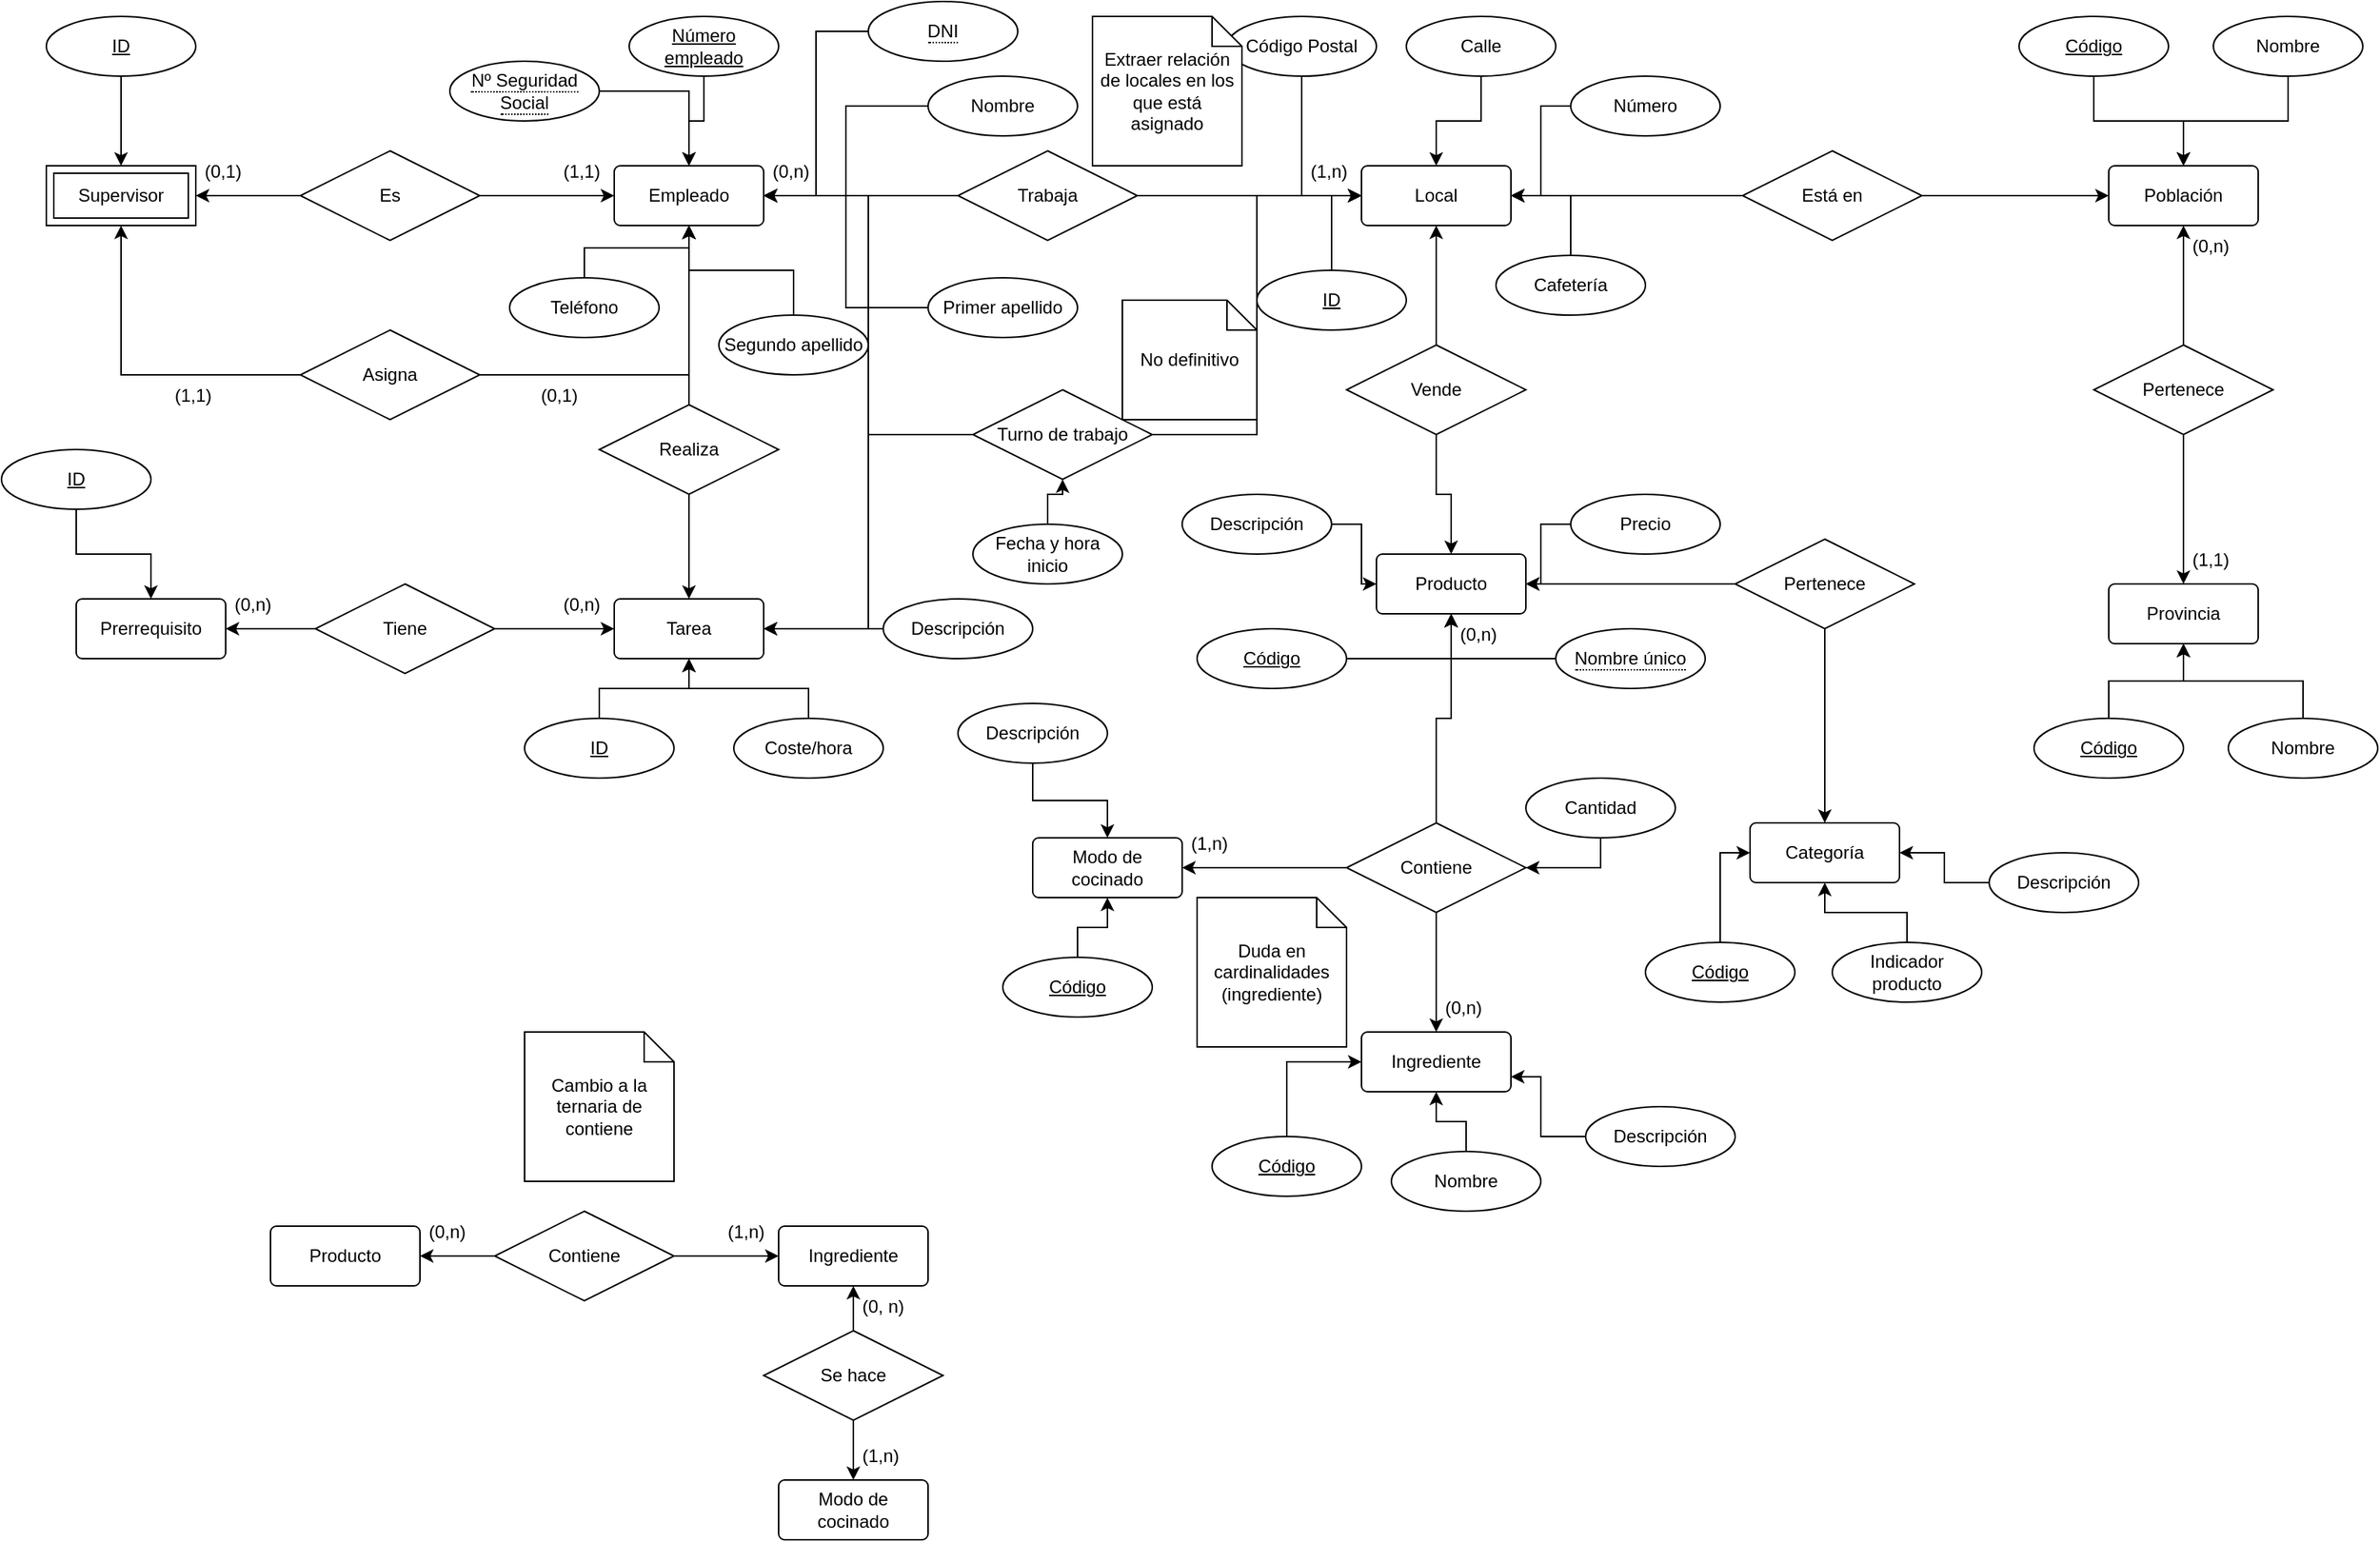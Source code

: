 <mxfile version="21.0.6" type="github">
  <diagram id="R2lEEEUBdFMjLlhIrx00" name="Page-1">
    <mxGraphModel dx="2685" dy="1042" grid="1" gridSize="10" guides="1" tooltips="1" connect="1" arrows="1" fold="1" page="1" pageScale="1" pageWidth="850" pageHeight="1100" math="0" shadow="0" extFonts="Permanent Marker^https://fonts.googleapis.com/css?family=Permanent+Marker">
      <root>
        <mxCell id="0" />
        <mxCell id="1" parent="0" />
        <mxCell id="BFUpjknhKFyAoYs9LPXP-1" value="Local" style="rounded=1;arcSize=10;whiteSpace=wrap;html=1;align=center;" parent="1" vertex="1">
          <mxGeometry x="110" y="110" width="100" height="40" as="geometry" />
        </mxCell>
        <mxCell id="BFUpjknhKFyAoYs9LPXP-4" value="" style="edgeStyle=orthogonalEdgeStyle;rounded=0;orthogonalLoop=1;jettySize=auto;html=1;" parent="1" source="BFUpjknhKFyAoYs9LPXP-3" target="BFUpjknhKFyAoYs9LPXP-1" edge="1">
          <mxGeometry relative="1" as="geometry" />
        </mxCell>
        <mxCell id="BFUpjknhKFyAoYs9LPXP-25" style="edgeStyle=orthogonalEdgeStyle;rounded=0;orthogonalLoop=1;jettySize=auto;html=1;" parent="1" source="BFUpjknhKFyAoYs9LPXP-3" target="BFUpjknhKFyAoYs9LPXP-24" edge="1">
          <mxGeometry relative="1" as="geometry" />
        </mxCell>
        <mxCell id="BFUpjknhKFyAoYs9LPXP-3" value="Está en" style="shape=rhombus;perimeter=rhombusPerimeter;whiteSpace=wrap;html=1;align=center;" parent="1" vertex="1">
          <mxGeometry x="365" y="100" width="120" height="60" as="geometry" />
        </mxCell>
        <mxCell id="BFUpjknhKFyAoYs9LPXP-7" style="edgeStyle=orthogonalEdgeStyle;rounded=0;orthogonalLoop=1;jettySize=auto;html=1;entryX=0;entryY=0.5;entryDx=0;entryDy=0;" parent="1" source="BFUpjknhKFyAoYs9LPXP-6" target="BFUpjknhKFyAoYs9LPXP-1" edge="1">
          <mxGeometry relative="1" as="geometry" />
        </mxCell>
        <mxCell id="BFUpjknhKFyAoYs9LPXP-6" value="Código Postal" style="ellipse;whiteSpace=wrap;html=1;align=center;" parent="1" vertex="1">
          <mxGeometry x="20" y="10" width="100" height="40" as="geometry" />
        </mxCell>
        <mxCell id="BFUpjknhKFyAoYs9LPXP-9" value="" style="edgeStyle=orthogonalEdgeStyle;rounded=0;orthogonalLoop=1;jettySize=auto;html=1;" parent="1" source="BFUpjknhKFyAoYs9LPXP-8" target="BFUpjknhKFyAoYs9LPXP-1" edge="1">
          <mxGeometry relative="1" as="geometry" />
        </mxCell>
        <mxCell id="BFUpjknhKFyAoYs9LPXP-8" value="Calle" style="ellipse;whiteSpace=wrap;html=1;align=center;" parent="1" vertex="1">
          <mxGeometry x="140" y="10" width="100" height="40" as="geometry" />
        </mxCell>
        <mxCell id="BFUpjknhKFyAoYs9LPXP-12" style="edgeStyle=orthogonalEdgeStyle;rounded=0;orthogonalLoop=1;jettySize=auto;html=1;entryX=1;entryY=0.5;entryDx=0;entryDy=0;" parent="1" source="BFUpjknhKFyAoYs9LPXP-10" target="BFUpjknhKFyAoYs9LPXP-1" edge="1">
          <mxGeometry relative="1" as="geometry" />
        </mxCell>
        <mxCell id="BFUpjknhKFyAoYs9LPXP-10" value="Número" style="ellipse;whiteSpace=wrap;html=1;align=center;" parent="1" vertex="1">
          <mxGeometry x="250" y="50" width="100" height="40" as="geometry" />
        </mxCell>
        <mxCell id="BFUpjknhKFyAoYs9LPXP-26" style="edgeStyle=orthogonalEdgeStyle;rounded=0;orthogonalLoop=1;jettySize=auto;html=1;entryX=0.5;entryY=0;entryDx=0;entryDy=0;" parent="1" source="BFUpjknhKFyAoYs9LPXP-17" target="BFUpjknhKFyAoYs9LPXP-24" edge="1">
          <mxGeometry relative="1" as="geometry" />
        </mxCell>
        <mxCell id="BFUpjknhKFyAoYs9LPXP-17" value="Código" style="ellipse;whiteSpace=wrap;html=1;align=center;fontStyle=4;" parent="1" vertex="1">
          <mxGeometry x="550" y="10" width="100" height="40" as="geometry" />
        </mxCell>
        <mxCell id="BFUpjknhKFyAoYs9LPXP-27" style="edgeStyle=orthogonalEdgeStyle;rounded=0;orthogonalLoop=1;jettySize=auto;html=1;entryX=0.5;entryY=0;entryDx=0;entryDy=0;" parent="1" source="BFUpjknhKFyAoYs9LPXP-19" target="BFUpjknhKFyAoYs9LPXP-24" edge="1">
          <mxGeometry relative="1" as="geometry" />
        </mxCell>
        <mxCell id="BFUpjknhKFyAoYs9LPXP-19" value="Nombre" style="ellipse;whiteSpace=wrap;html=1;align=center;" parent="1" vertex="1">
          <mxGeometry x="680" y="10" width="100" height="40" as="geometry" />
        </mxCell>
        <mxCell id="BFUpjknhKFyAoYs9LPXP-28" style="edgeStyle=orthogonalEdgeStyle;rounded=0;orthogonalLoop=1;jettySize=auto;html=1;entryX=0.5;entryY=1;entryDx=0;entryDy=0;" parent="1" source="BFUpjknhKFyAoYs9LPXP-22" target="BFUpjknhKFyAoYs9LPXP-24" edge="1">
          <mxGeometry relative="1" as="geometry" />
        </mxCell>
        <mxCell id="BFUpjknhKFyAoYs9LPXP-30" style="edgeStyle=orthogonalEdgeStyle;rounded=0;orthogonalLoop=1;jettySize=auto;html=1;" parent="1" source="BFUpjknhKFyAoYs9LPXP-22" target="BFUpjknhKFyAoYs9LPXP-29" edge="1">
          <mxGeometry relative="1" as="geometry" />
        </mxCell>
        <mxCell id="BFUpjknhKFyAoYs9LPXP-22" value="Pertenece" style="shape=rhombus;perimeter=rhombusPerimeter;whiteSpace=wrap;html=1;align=center;" parent="1" vertex="1">
          <mxGeometry x="600" y="230" width="120" height="60" as="geometry" />
        </mxCell>
        <mxCell id="BFUpjknhKFyAoYs9LPXP-24" value="Población" style="rounded=1;arcSize=10;whiteSpace=wrap;html=1;align=center;" parent="1" vertex="1">
          <mxGeometry x="610" y="110" width="100" height="40" as="geometry" />
        </mxCell>
        <mxCell id="BFUpjknhKFyAoYs9LPXP-29" value="Provincia" style="rounded=1;arcSize=10;whiteSpace=wrap;html=1;align=center;" parent="1" vertex="1">
          <mxGeometry x="610" y="390" width="100" height="40" as="geometry" />
        </mxCell>
        <mxCell id="BFUpjknhKFyAoYs9LPXP-32" style="edgeStyle=orthogonalEdgeStyle;rounded=0;orthogonalLoop=1;jettySize=auto;html=1;entryX=0.5;entryY=1;entryDx=0;entryDy=0;" parent="1" source="BFUpjknhKFyAoYs9LPXP-31" target="BFUpjknhKFyAoYs9LPXP-29" edge="1">
          <mxGeometry relative="1" as="geometry" />
        </mxCell>
        <mxCell id="BFUpjknhKFyAoYs9LPXP-31" value="Nombre" style="ellipse;whiteSpace=wrap;html=1;align=center;" parent="1" vertex="1">
          <mxGeometry x="690" y="480" width="100" height="40" as="geometry" />
        </mxCell>
        <mxCell id="BFUpjknhKFyAoYs9LPXP-34" style="edgeStyle=orthogonalEdgeStyle;rounded=0;orthogonalLoop=1;jettySize=auto;html=1;entryX=0.5;entryY=1;entryDx=0;entryDy=0;" parent="1" source="BFUpjknhKFyAoYs9LPXP-33" target="BFUpjknhKFyAoYs9LPXP-29" edge="1">
          <mxGeometry relative="1" as="geometry" />
        </mxCell>
        <mxCell id="BFUpjknhKFyAoYs9LPXP-33" value="Código" style="ellipse;whiteSpace=wrap;html=1;align=center;fontStyle=4;" parent="1" vertex="1">
          <mxGeometry x="560" y="480" width="100" height="40" as="geometry" />
        </mxCell>
        <mxCell id="BFUpjknhKFyAoYs9LPXP-35" value="Producto" style="rounded=1;arcSize=10;whiteSpace=wrap;html=1;align=center;" parent="1" vertex="1">
          <mxGeometry x="120" y="370" width="100" height="40" as="geometry" />
        </mxCell>
        <mxCell id="BFUpjknhKFyAoYs9LPXP-37" style="edgeStyle=orthogonalEdgeStyle;rounded=0;orthogonalLoop=1;jettySize=auto;html=1;" parent="1" source="BFUpjknhKFyAoYs9LPXP-36" target="BFUpjknhKFyAoYs9LPXP-1" edge="1">
          <mxGeometry relative="1" as="geometry" />
        </mxCell>
        <mxCell id="BFUpjknhKFyAoYs9LPXP-38" style="edgeStyle=orthogonalEdgeStyle;rounded=0;orthogonalLoop=1;jettySize=auto;html=1;entryX=0.5;entryY=0;entryDx=0;entryDy=0;" parent="1" source="BFUpjknhKFyAoYs9LPXP-36" target="BFUpjknhKFyAoYs9LPXP-35" edge="1">
          <mxGeometry relative="1" as="geometry" />
        </mxCell>
        <mxCell id="BFUpjknhKFyAoYs9LPXP-36" value="Vende" style="shape=rhombus;perimeter=rhombusPerimeter;whiteSpace=wrap;html=1;align=center;" parent="1" vertex="1">
          <mxGeometry x="100" y="230" width="120" height="60" as="geometry" />
        </mxCell>
        <mxCell id="BFUpjknhKFyAoYs9LPXP-41" style="edgeStyle=orthogonalEdgeStyle;rounded=0;orthogonalLoop=1;jettySize=auto;html=1;entryX=0.5;entryY=1;entryDx=0;entryDy=0;" parent="1" source="BFUpjknhKFyAoYs9LPXP-40" target="BFUpjknhKFyAoYs9LPXP-35" edge="1">
          <mxGeometry relative="1" as="geometry" />
        </mxCell>
        <mxCell id="BFUpjknhKFyAoYs9LPXP-40" value="Código" style="ellipse;whiteSpace=wrap;html=1;align=center;fontStyle=4;" parent="1" vertex="1">
          <mxGeometry y="420" width="100" height="40" as="geometry" />
        </mxCell>
        <mxCell id="BFUpjknhKFyAoYs9LPXP-43" style="edgeStyle=orthogonalEdgeStyle;rounded=0;orthogonalLoop=1;jettySize=auto;html=1;entryX=0.5;entryY=1;entryDx=0;entryDy=0;" parent="1" source="BFUpjknhKFyAoYs9LPXP-42" target="BFUpjknhKFyAoYs9LPXP-35" edge="1">
          <mxGeometry relative="1" as="geometry" />
        </mxCell>
        <mxCell id="BFUpjknhKFyAoYs9LPXP-42" value="&lt;span style=&quot;border-bottom: 1px dotted&quot;&gt;Nombre único&lt;/span&gt;" style="ellipse;whiteSpace=wrap;html=1;align=center;" parent="1" vertex="1">
          <mxGeometry x="240" y="420" width="100" height="40" as="geometry" />
        </mxCell>
        <mxCell id="pXYSMLPC_8LhDJzeuBfM-3" style="edgeStyle=orthogonalEdgeStyle;rounded=0;orthogonalLoop=1;jettySize=auto;html=1;entryX=0;entryY=0.5;entryDx=0;entryDy=0;" edge="1" parent="1" source="BFUpjknhKFyAoYs9LPXP-44" target="BFUpjknhKFyAoYs9LPXP-35">
          <mxGeometry relative="1" as="geometry" />
        </mxCell>
        <mxCell id="BFUpjknhKFyAoYs9LPXP-44" value="Descripción" style="ellipse;whiteSpace=wrap;html=1;align=center;" parent="1" vertex="1">
          <mxGeometry x="-10" y="330" width="100" height="40" as="geometry" />
        </mxCell>
        <mxCell id="BFUpjknhKFyAoYs9LPXP-46" style="edgeStyle=orthogonalEdgeStyle;rounded=0;orthogonalLoop=1;jettySize=auto;html=1;entryX=1;entryY=0.5;entryDx=0;entryDy=0;" parent="1" source="BFUpjknhKFyAoYs9LPXP-45" target="BFUpjknhKFyAoYs9LPXP-35" edge="1">
          <mxGeometry relative="1" as="geometry" />
        </mxCell>
        <mxCell id="BFUpjknhKFyAoYs9LPXP-45" value="Precio" style="ellipse;whiteSpace=wrap;html=1;align=center;" parent="1" vertex="1">
          <mxGeometry x="250" y="330" width="100" height="40" as="geometry" />
        </mxCell>
        <mxCell id="pXYSMLPC_8LhDJzeuBfM-1" value="(1,1)" style="text;strokeColor=none;fillColor=none;spacingLeft=4;spacingRight=4;overflow=hidden;rotatable=0;points=[[0,0.5],[1,0.5]];portConstraint=eastwest;fontSize=12;whiteSpace=wrap;html=1;" vertex="1" parent="1">
          <mxGeometry x="660" y="360" width="40" height="30" as="geometry" />
        </mxCell>
        <mxCell id="pXYSMLPC_8LhDJzeuBfM-2" value="(0,n)" style="text;strokeColor=none;fillColor=none;spacingLeft=4;spacingRight=4;overflow=hidden;rotatable=0;points=[[0,0.5],[1,0.5]];portConstraint=eastwest;fontSize=12;whiteSpace=wrap;html=1;" vertex="1" parent="1">
          <mxGeometry x="660" y="150" width="40" height="30" as="geometry" />
        </mxCell>
        <mxCell id="pXYSMLPC_8LhDJzeuBfM-5" style="edgeStyle=orthogonalEdgeStyle;rounded=0;orthogonalLoop=1;jettySize=auto;html=1;entryX=0;entryY=0.5;entryDx=0;entryDy=0;" edge="1" parent="1" source="pXYSMLPC_8LhDJzeuBfM-4" target="BFUpjknhKFyAoYs9LPXP-1">
          <mxGeometry relative="1" as="geometry" />
        </mxCell>
        <mxCell id="pXYSMLPC_8LhDJzeuBfM-4" value="ID" style="ellipse;whiteSpace=wrap;html=1;align=center;fontStyle=4;" vertex="1" parent="1">
          <mxGeometry x="40" y="180" width="100" height="40" as="geometry" />
        </mxCell>
        <mxCell id="pXYSMLPC_8LhDJzeuBfM-7" style="edgeStyle=orthogonalEdgeStyle;rounded=0;orthogonalLoop=1;jettySize=auto;html=1;entryX=1;entryY=0.5;entryDx=0;entryDy=0;" edge="1" parent="1" source="pXYSMLPC_8LhDJzeuBfM-6" target="BFUpjknhKFyAoYs9LPXP-1">
          <mxGeometry relative="1" as="geometry" />
        </mxCell>
        <mxCell id="pXYSMLPC_8LhDJzeuBfM-6" value="Cafetería" style="ellipse;whiteSpace=wrap;html=1;align=center;" vertex="1" parent="1">
          <mxGeometry x="200" y="170" width="100" height="40" as="geometry" />
        </mxCell>
        <mxCell id="pXYSMLPC_8LhDJzeuBfM-10" style="edgeStyle=orthogonalEdgeStyle;rounded=0;orthogonalLoop=1;jettySize=auto;html=1;" edge="1" parent="1" source="pXYSMLPC_8LhDJzeuBfM-8" target="BFUpjknhKFyAoYs9LPXP-35">
          <mxGeometry relative="1" as="geometry" />
        </mxCell>
        <mxCell id="pXYSMLPC_8LhDJzeuBfM-12" style="edgeStyle=orthogonalEdgeStyle;rounded=0;orthogonalLoop=1;jettySize=auto;html=1;entryX=0.5;entryY=0;entryDx=0;entryDy=0;" edge="1" parent="1" source="pXYSMLPC_8LhDJzeuBfM-8" target="pXYSMLPC_8LhDJzeuBfM-11">
          <mxGeometry relative="1" as="geometry" />
        </mxCell>
        <mxCell id="pXYSMLPC_8LhDJzeuBfM-44" value="" style="edgeStyle=orthogonalEdgeStyle;rounded=0;orthogonalLoop=1;jettySize=auto;html=1;" edge="1" parent="1" source="pXYSMLPC_8LhDJzeuBfM-8" target="pXYSMLPC_8LhDJzeuBfM-42">
          <mxGeometry relative="1" as="geometry" />
        </mxCell>
        <mxCell id="pXYSMLPC_8LhDJzeuBfM-8" value="Contiene" style="shape=rhombus;perimeter=rhombusPerimeter;whiteSpace=wrap;html=1;align=center;" vertex="1" parent="1">
          <mxGeometry x="100" y="550" width="120" height="60" as="geometry" />
        </mxCell>
        <mxCell id="pXYSMLPC_8LhDJzeuBfM-11" value="Ingrediente" style="rounded=1;arcSize=10;whiteSpace=wrap;html=1;align=center;" vertex="1" parent="1">
          <mxGeometry x="110" y="690" width="100" height="40" as="geometry" />
        </mxCell>
        <mxCell id="pXYSMLPC_8LhDJzeuBfM-15" value="Categoría" style="rounded=1;arcSize=10;whiteSpace=wrap;html=1;align=center;" vertex="1" parent="1">
          <mxGeometry x="370" y="550" width="100" height="40" as="geometry" />
        </mxCell>
        <mxCell id="pXYSMLPC_8LhDJzeuBfM-20" style="edgeStyle=orthogonalEdgeStyle;rounded=0;orthogonalLoop=1;jettySize=auto;html=1;entryX=0.5;entryY=0;entryDx=0;entryDy=0;" edge="1" parent="1" source="pXYSMLPC_8LhDJzeuBfM-18" target="pXYSMLPC_8LhDJzeuBfM-15">
          <mxGeometry relative="1" as="geometry" />
        </mxCell>
        <mxCell id="pXYSMLPC_8LhDJzeuBfM-120" style="edgeStyle=orthogonalEdgeStyle;rounded=0;orthogonalLoop=1;jettySize=auto;html=1;" edge="1" parent="1" source="pXYSMLPC_8LhDJzeuBfM-18" target="BFUpjknhKFyAoYs9LPXP-35">
          <mxGeometry relative="1" as="geometry" />
        </mxCell>
        <mxCell id="pXYSMLPC_8LhDJzeuBfM-18" value="Pertenece" style="shape=rhombus;perimeter=rhombusPerimeter;whiteSpace=wrap;html=1;align=center;" vertex="1" parent="1">
          <mxGeometry x="360" y="360" width="120" height="60" as="geometry" />
        </mxCell>
        <mxCell id="pXYSMLPC_8LhDJzeuBfM-26" style="edgeStyle=orthogonalEdgeStyle;rounded=0;orthogonalLoop=1;jettySize=auto;html=1;entryX=0;entryY=0.5;entryDx=0;entryDy=0;" edge="1" parent="1" source="pXYSMLPC_8LhDJzeuBfM-23" target="pXYSMLPC_8LhDJzeuBfM-15">
          <mxGeometry relative="1" as="geometry" />
        </mxCell>
        <mxCell id="pXYSMLPC_8LhDJzeuBfM-23" value="Código" style="ellipse;whiteSpace=wrap;html=1;align=center;fontStyle=4;" vertex="1" parent="1">
          <mxGeometry x="300" y="630" width="100" height="40" as="geometry" />
        </mxCell>
        <mxCell id="pXYSMLPC_8LhDJzeuBfM-27" style="edgeStyle=orthogonalEdgeStyle;rounded=0;orthogonalLoop=1;jettySize=auto;html=1;entryX=0.5;entryY=1;entryDx=0;entryDy=0;" edge="1" parent="1" source="pXYSMLPC_8LhDJzeuBfM-24" target="pXYSMLPC_8LhDJzeuBfM-15">
          <mxGeometry relative="1" as="geometry" />
        </mxCell>
        <mxCell id="pXYSMLPC_8LhDJzeuBfM-24" value="Indicador producto" style="ellipse;whiteSpace=wrap;html=1;align=center;" vertex="1" parent="1">
          <mxGeometry x="425" y="630" width="100" height="40" as="geometry" />
        </mxCell>
        <mxCell id="pXYSMLPC_8LhDJzeuBfM-28" style="edgeStyle=orthogonalEdgeStyle;rounded=0;orthogonalLoop=1;jettySize=auto;html=1;entryX=1;entryY=0.5;entryDx=0;entryDy=0;" edge="1" parent="1" source="pXYSMLPC_8LhDJzeuBfM-25" target="pXYSMLPC_8LhDJzeuBfM-15">
          <mxGeometry relative="1" as="geometry" />
        </mxCell>
        <mxCell id="pXYSMLPC_8LhDJzeuBfM-25" value="Descripción" style="ellipse;whiteSpace=wrap;html=1;align=center;" vertex="1" parent="1">
          <mxGeometry x="530" y="570" width="100" height="40" as="geometry" />
        </mxCell>
        <mxCell id="pXYSMLPC_8LhDJzeuBfM-35" style="edgeStyle=orthogonalEdgeStyle;rounded=0;orthogonalLoop=1;jettySize=auto;html=1;entryX=0.5;entryY=1;entryDx=0;entryDy=0;" edge="1" parent="1" source="pXYSMLPC_8LhDJzeuBfM-29" target="pXYSMLPC_8LhDJzeuBfM-11">
          <mxGeometry relative="1" as="geometry" />
        </mxCell>
        <mxCell id="pXYSMLPC_8LhDJzeuBfM-29" value="Nombre" style="ellipse;whiteSpace=wrap;html=1;align=center;" vertex="1" parent="1">
          <mxGeometry x="130" y="770" width="100" height="40" as="geometry" />
        </mxCell>
        <mxCell id="pXYSMLPC_8LhDJzeuBfM-34" style="edgeStyle=orthogonalEdgeStyle;rounded=0;orthogonalLoop=1;jettySize=auto;html=1;entryX=1;entryY=0.75;entryDx=0;entryDy=0;" edge="1" parent="1" source="pXYSMLPC_8LhDJzeuBfM-30" target="pXYSMLPC_8LhDJzeuBfM-11">
          <mxGeometry relative="1" as="geometry">
            <Array as="points">
              <mxPoint x="230" y="760" />
              <mxPoint x="230" y="720" />
              <mxPoint x="210" y="720" />
            </Array>
          </mxGeometry>
        </mxCell>
        <mxCell id="pXYSMLPC_8LhDJzeuBfM-30" value="Descripción" style="ellipse;whiteSpace=wrap;html=1;align=center;" vertex="1" parent="1">
          <mxGeometry x="260" y="740" width="100" height="40" as="geometry" />
        </mxCell>
        <mxCell id="pXYSMLPC_8LhDJzeuBfM-33" style="edgeStyle=orthogonalEdgeStyle;rounded=0;orthogonalLoop=1;jettySize=auto;html=1;entryX=0;entryY=0.5;entryDx=0;entryDy=0;" edge="1" parent="1" source="pXYSMLPC_8LhDJzeuBfM-32" target="pXYSMLPC_8LhDJzeuBfM-11">
          <mxGeometry relative="1" as="geometry" />
        </mxCell>
        <mxCell id="pXYSMLPC_8LhDJzeuBfM-32" value="Código" style="ellipse;whiteSpace=wrap;html=1;align=center;fontStyle=4;" vertex="1" parent="1">
          <mxGeometry x="10" y="760" width="100" height="40" as="geometry" />
        </mxCell>
        <mxCell id="pXYSMLPC_8LhDJzeuBfM-36" value="(0,n)" style="text;strokeColor=none;fillColor=none;spacingLeft=4;spacingRight=4;overflow=hidden;rotatable=0;points=[[0,0.5],[1,0.5]];portConstraint=eastwest;fontSize=12;whiteSpace=wrap;html=1;" vertex="1" parent="1">
          <mxGeometry x="160" y="660" width="40" height="30" as="geometry" />
        </mxCell>
        <mxCell id="pXYSMLPC_8LhDJzeuBfM-39" style="edgeStyle=orthogonalEdgeStyle;rounded=0;orthogonalLoop=1;jettySize=auto;html=1;entryX=1;entryY=0.5;entryDx=0;entryDy=0;" edge="1" parent="1" source="pXYSMLPC_8LhDJzeuBfM-38" target="pXYSMLPC_8LhDJzeuBfM-8">
          <mxGeometry relative="1" as="geometry" />
        </mxCell>
        <mxCell id="pXYSMLPC_8LhDJzeuBfM-38" value="Cantidad" style="ellipse;whiteSpace=wrap;html=1;align=center;" vertex="1" parent="1">
          <mxGeometry x="220" y="520" width="100" height="40" as="geometry" />
        </mxCell>
        <mxCell id="pXYSMLPC_8LhDJzeuBfM-42" value="Modo de cocinado" style="rounded=1;arcSize=10;whiteSpace=wrap;html=1;align=center;" vertex="1" parent="1">
          <mxGeometry x="-110" y="560" width="100" height="40" as="geometry" />
        </mxCell>
        <mxCell id="pXYSMLPC_8LhDJzeuBfM-46" style="edgeStyle=orthogonalEdgeStyle;rounded=0;orthogonalLoop=1;jettySize=auto;html=1;entryX=0.5;entryY=0;entryDx=0;entryDy=0;" edge="1" parent="1" source="pXYSMLPC_8LhDJzeuBfM-45" target="pXYSMLPC_8LhDJzeuBfM-42">
          <mxGeometry relative="1" as="geometry" />
        </mxCell>
        <mxCell id="pXYSMLPC_8LhDJzeuBfM-45" value="Descripción" style="ellipse;whiteSpace=wrap;html=1;align=center;" vertex="1" parent="1">
          <mxGeometry x="-160" y="470" width="100" height="40" as="geometry" />
        </mxCell>
        <mxCell id="pXYSMLPC_8LhDJzeuBfM-48" style="edgeStyle=orthogonalEdgeStyle;rounded=0;orthogonalLoop=1;jettySize=auto;html=1;entryX=0.5;entryY=1;entryDx=0;entryDy=0;" edge="1" parent="1" source="pXYSMLPC_8LhDJzeuBfM-47" target="pXYSMLPC_8LhDJzeuBfM-42">
          <mxGeometry relative="1" as="geometry" />
        </mxCell>
        <mxCell id="pXYSMLPC_8LhDJzeuBfM-47" value="Código" style="ellipse;whiteSpace=wrap;html=1;align=center;fontStyle=4;" vertex="1" parent="1">
          <mxGeometry x="-130" y="640" width="100" height="40" as="geometry" />
        </mxCell>
        <mxCell id="pXYSMLPC_8LhDJzeuBfM-49" value="(0,n)" style="text;strokeColor=none;fillColor=none;spacingLeft=4;spacingRight=4;overflow=hidden;rotatable=0;points=[[0,0.5],[1,0.5]];portConstraint=eastwest;fontSize=12;whiteSpace=wrap;html=1;" vertex="1" parent="1">
          <mxGeometry x="170" y="410" width="40" height="30" as="geometry" />
        </mxCell>
        <mxCell id="pXYSMLPC_8LhDJzeuBfM-50" value="(1,n)" style="text;strokeColor=none;fillColor=none;spacingLeft=4;spacingRight=4;overflow=hidden;rotatable=0;points=[[0,0.5],[1,0.5]];portConstraint=eastwest;fontSize=12;whiteSpace=wrap;html=1;" vertex="1" parent="1">
          <mxGeometry x="-10" y="550" width="40" height="30" as="geometry" />
        </mxCell>
        <mxCell id="pXYSMLPC_8LhDJzeuBfM-51" value="Duda en cardinalidades (ingrediente)" style="shape=note;size=20;whiteSpace=wrap;html=1;" vertex="1" parent="1">
          <mxGeometry y="600" width="100" height="100" as="geometry" />
        </mxCell>
        <mxCell id="pXYSMLPC_8LhDJzeuBfM-52" value="Empleado" style="rounded=1;arcSize=10;whiteSpace=wrap;html=1;align=center;" vertex="1" parent="1">
          <mxGeometry x="-390" y="110" width="100" height="40" as="geometry" />
        </mxCell>
        <mxCell id="pXYSMLPC_8LhDJzeuBfM-54" value="" style="edgeStyle=orthogonalEdgeStyle;rounded=0;orthogonalLoop=1;jettySize=auto;html=1;" edge="1" parent="1" source="pXYSMLPC_8LhDJzeuBfM-53" target="pXYSMLPC_8LhDJzeuBfM-52">
          <mxGeometry relative="1" as="geometry" />
        </mxCell>
        <mxCell id="pXYSMLPC_8LhDJzeuBfM-96" style="edgeStyle=orthogonalEdgeStyle;rounded=0;orthogonalLoop=1;jettySize=auto;html=1;" edge="1" parent="1" source="pXYSMLPC_8LhDJzeuBfM-53" target="pXYSMLPC_8LhDJzeuBfM-94">
          <mxGeometry relative="1" as="geometry" />
        </mxCell>
        <mxCell id="pXYSMLPC_8LhDJzeuBfM-53" value="Es" style="shape=rhombus;perimeter=rhombusPerimeter;whiteSpace=wrap;html=1;align=center;" vertex="1" parent="1">
          <mxGeometry x="-600" y="100" width="120" height="60" as="geometry" />
        </mxCell>
        <mxCell id="pXYSMLPC_8LhDJzeuBfM-62" style="edgeStyle=orthogonalEdgeStyle;rounded=0;orthogonalLoop=1;jettySize=auto;html=1;entryX=0.5;entryY=0;entryDx=0;entryDy=0;" edge="1" parent="1" source="pXYSMLPC_8LhDJzeuBfM-58" target="pXYSMLPC_8LhDJzeuBfM-52">
          <mxGeometry relative="1" as="geometry" />
        </mxCell>
        <mxCell id="pXYSMLPC_8LhDJzeuBfM-58" value="Número empleado" style="ellipse;whiteSpace=wrap;html=1;align=center;fontStyle=4;" vertex="1" parent="1">
          <mxGeometry x="-380" y="10" width="100" height="40" as="geometry" />
        </mxCell>
        <mxCell id="pXYSMLPC_8LhDJzeuBfM-65" style="edgeStyle=orthogonalEdgeStyle;rounded=0;orthogonalLoop=1;jettySize=auto;html=1;entryX=1;entryY=0.5;entryDx=0;entryDy=0;" edge="1" parent="1" source="pXYSMLPC_8LhDJzeuBfM-59" target="pXYSMLPC_8LhDJzeuBfM-52">
          <mxGeometry relative="1" as="geometry" />
        </mxCell>
        <mxCell id="pXYSMLPC_8LhDJzeuBfM-59" value="Primer apellido" style="ellipse;whiteSpace=wrap;html=1;align=center;" vertex="1" parent="1">
          <mxGeometry x="-180" y="185" width="100" height="40" as="geometry" />
        </mxCell>
        <mxCell id="pXYSMLPC_8LhDJzeuBfM-66" style="edgeStyle=orthogonalEdgeStyle;rounded=0;orthogonalLoop=1;jettySize=auto;html=1;entryX=0.5;entryY=1;entryDx=0;entryDy=0;" edge="1" parent="1" source="pXYSMLPC_8LhDJzeuBfM-60" target="pXYSMLPC_8LhDJzeuBfM-52">
          <mxGeometry relative="1" as="geometry" />
        </mxCell>
        <mxCell id="pXYSMLPC_8LhDJzeuBfM-60" value="Segundo apellido" style="ellipse;whiteSpace=wrap;html=1;align=center;" vertex="1" parent="1">
          <mxGeometry x="-320" y="210" width="100" height="40" as="geometry" />
        </mxCell>
        <mxCell id="pXYSMLPC_8LhDJzeuBfM-64" style="edgeStyle=orthogonalEdgeStyle;rounded=0;orthogonalLoop=1;jettySize=auto;html=1;entryX=1;entryY=0.5;entryDx=0;entryDy=0;" edge="1" parent="1" source="pXYSMLPC_8LhDJzeuBfM-63" target="pXYSMLPC_8LhDJzeuBfM-52">
          <mxGeometry relative="1" as="geometry" />
        </mxCell>
        <mxCell id="pXYSMLPC_8LhDJzeuBfM-63" value="Nombre" style="ellipse;whiteSpace=wrap;html=1;align=center;" vertex="1" parent="1">
          <mxGeometry x="-180" y="50" width="100" height="40" as="geometry" />
        </mxCell>
        <mxCell id="pXYSMLPC_8LhDJzeuBfM-68" style="edgeStyle=orthogonalEdgeStyle;rounded=0;orthogonalLoop=1;jettySize=auto;html=1;entryX=0.5;entryY=1;entryDx=0;entryDy=0;" edge="1" parent="1" source="pXYSMLPC_8LhDJzeuBfM-67" target="pXYSMLPC_8LhDJzeuBfM-52">
          <mxGeometry relative="1" as="geometry" />
        </mxCell>
        <mxCell id="pXYSMLPC_8LhDJzeuBfM-67" value="Teléfono" style="ellipse;whiteSpace=wrap;html=1;align=center;" vertex="1" parent="1">
          <mxGeometry x="-460" y="185" width="100" height="40" as="geometry" />
        </mxCell>
        <mxCell id="pXYSMLPC_8LhDJzeuBfM-71" style="edgeStyle=orthogonalEdgeStyle;rounded=0;orthogonalLoop=1;jettySize=auto;html=1;entryX=1;entryY=0.5;entryDx=0;entryDy=0;" edge="1" parent="1" source="pXYSMLPC_8LhDJzeuBfM-69" target="pXYSMLPC_8LhDJzeuBfM-52">
          <mxGeometry relative="1" as="geometry" />
        </mxCell>
        <mxCell id="pXYSMLPC_8LhDJzeuBfM-69" value="&lt;span style=&quot;border-bottom: 1px dotted&quot;&gt;DNI&lt;/span&gt;" style="ellipse;whiteSpace=wrap;html=1;align=center;" vertex="1" parent="1">
          <mxGeometry x="-220" width="100" height="40" as="geometry" />
        </mxCell>
        <mxCell id="pXYSMLPC_8LhDJzeuBfM-73" style="edgeStyle=orthogonalEdgeStyle;rounded=0;orthogonalLoop=1;jettySize=auto;html=1;entryX=0.5;entryY=0;entryDx=0;entryDy=0;" edge="1" parent="1" source="pXYSMLPC_8LhDJzeuBfM-72" target="pXYSMLPC_8LhDJzeuBfM-52">
          <mxGeometry relative="1" as="geometry" />
        </mxCell>
        <mxCell id="pXYSMLPC_8LhDJzeuBfM-72" value="&lt;span style=&quot;border-bottom: 1px dotted&quot;&gt;Nº Seguridad Social&lt;/span&gt;" style="ellipse;whiteSpace=wrap;html=1;align=center;" vertex="1" parent="1">
          <mxGeometry x="-500" y="40" width="100" height="40" as="geometry" />
        </mxCell>
        <mxCell id="pXYSMLPC_8LhDJzeuBfM-77" style="edgeStyle=orthogonalEdgeStyle;rounded=0;orthogonalLoop=1;jettySize=auto;html=1;entryX=0.5;entryY=1;entryDx=0;entryDy=0;" edge="1" parent="1" source="pXYSMLPC_8LhDJzeuBfM-74" target="pXYSMLPC_8LhDJzeuBfM-52">
          <mxGeometry relative="1" as="geometry" />
        </mxCell>
        <mxCell id="pXYSMLPC_8LhDJzeuBfM-95" style="edgeStyle=orthogonalEdgeStyle;rounded=0;orthogonalLoop=1;jettySize=auto;html=1;entryX=0.5;entryY=1;entryDx=0;entryDy=0;" edge="1" parent="1" source="pXYSMLPC_8LhDJzeuBfM-74" target="pXYSMLPC_8LhDJzeuBfM-94">
          <mxGeometry relative="1" as="geometry" />
        </mxCell>
        <mxCell id="pXYSMLPC_8LhDJzeuBfM-74" value="Asigna" style="shape=rhombus;perimeter=rhombusPerimeter;whiteSpace=wrap;html=1;align=center;" vertex="1" parent="1">
          <mxGeometry x="-600" y="220" width="120" height="60" as="geometry" />
        </mxCell>
        <mxCell id="pXYSMLPC_8LhDJzeuBfM-78" value="(1,1)" style="text;strokeColor=none;fillColor=none;spacingLeft=4;spacingRight=4;overflow=hidden;rotatable=0;points=[[0,0.5],[1,0.5]];portConstraint=eastwest;fontSize=12;whiteSpace=wrap;html=1;" vertex="1" parent="1">
          <mxGeometry x="-430" y="100" width="40" height="30" as="geometry" />
        </mxCell>
        <mxCell id="pXYSMLPC_8LhDJzeuBfM-79" value="(0,1)" style="text;strokeColor=none;fillColor=none;spacingLeft=4;spacingRight=4;overflow=hidden;rotatable=0;points=[[0,0.5],[1,0.5]];portConstraint=eastwest;fontSize=12;whiteSpace=wrap;html=1;" vertex="1" parent="1">
          <mxGeometry x="-670" y="100" width="40" height="30" as="geometry" />
        </mxCell>
        <mxCell id="pXYSMLPC_8LhDJzeuBfM-80" value="(1,1)" style="text;strokeColor=none;fillColor=none;spacingLeft=4;spacingRight=4;overflow=hidden;rotatable=0;points=[[0,0.5],[1,0.5]];portConstraint=eastwest;fontSize=12;whiteSpace=wrap;html=1;" vertex="1" parent="1">
          <mxGeometry x="-690" y="250" width="40" height="30" as="geometry" />
        </mxCell>
        <mxCell id="pXYSMLPC_8LhDJzeuBfM-81" value="(0,1)" style="text;strokeColor=none;fillColor=none;spacingLeft=4;spacingRight=4;overflow=hidden;rotatable=0;points=[[0,0.5],[1,0.5]];portConstraint=eastwest;fontSize=12;whiteSpace=wrap;html=1;" vertex="1" parent="1">
          <mxGeometry x="-445" y="250" width="40" height="30" as="geometry" />
        </mxCell>
        <mxCell id="pXYSMLPC_8LhDJzeuBfM-84" style="edgeStyle=orthogonalEdgeStyle;rounded=0;orthogonalLoop=1;jettySize=auto;html=1;entryX=1;entryY=0.5;entryDx=0;entryDy=0;" edge="1" parent="1" source="pXYSMLPC_8LhDJzeuBfM-83" target="pXYSMLPC_8LhDJzeuBfM-52">
          <mxGeometry relative="1" as="geometry" />
        </mxCell>
        <mxCell id="pXYSMLPC_8LhDJzeuBfM-85" style="edgeStyle=orthogonalEdgeStyle;rounded=0;orthogonalLoop=1;jettySize=auto;html=1;" edge="1" parent="1" source="pXYSMLPC_8LhDJzeuBfM-83" target="BFUpjknhKFyAoYs9LPXP-1">
          <mxGeometry relative="1" as="geometry" />
        </mxCell>
        <mxCell id="pXYSMLPC_8LhDJzeuBfM-83" value="Trabaja" style="shape=rhombus;perimeter=rhombusPerimeter;whiteSpace=wrap;html=1;align=center;" vertex="1" parent="1">
          <mxGeometry x="-160" y="100" width="120" height="60" as="geometry" />
        </mxCell>
        <mxCell id="pXYSMLPC_8LhDJzeuBfM-86" value="(1,n)" style="text;strokeColor=none;fillColor=none;spacingLeft=4;spacingRight=4;overflow=hidden;rotatable=0;points=[[0,0.5],[1,0.5]];portConstraint=eastwest;fontSize=12;whiteSpace=wrap;html=1;" vertex="1" parent="1">
          <mxGeometry x="70" y="100" width="40" height="30" as="geometry" />
        </mxCell>
        <mxCell id="pXYSMLPC_8LhDJzeuBfM-87" value="(0,n)" style="text;strokeColor=none;fillColor=none;spacingLeft=4;spacingRight=4;overflow=hidden;rotatable=0;points=[[0,0.5],[1,0.5]];portConstraint=eastwest;fontSize=12;whiteSpace=wrap;html=1;" vertex="1" parent="1">
          <mxGeometry x="-290" y="100" width="40" height="30" as="geometry" />
        </mxCell>
        <mxCell id="pXYSMLPC_8LhDJzeuBfM-88" value="Extraer relación de locales en los que está asignado" style="shape=note;size=20;whiteSpace=wrap;html=1;" vertex="1" parent="1">
          <mxGeometry x="-70" y="10" width="100" height="100" as="geometry" />
        </mxCell>
        <mxCell id="pXYSMLPC_8LhDJzeuBfM-89" value="Tarea" style="rounded=1;arcSize=10;whiteSpace=wrap;html=1;align=center;" vertex="1" parent="1">
          <mxGeometry x="-390" y="400" width="100" height="40" as="geometry" />
        </mxCell>
        <mxCell id="pXYSMLPC_8LhDJzeuBfM-92" style="edgeStyle=orthogonalEdgeStyle;rounded=0;orthogonalLoop=1;jettySize=auto;html=1;" edge="1" parent="1" source="pXYSMLPC_8LhDJzeuBfM-90" target="pXYSMLPC_8LhDJzeuBfM-52">
          <mxGeometry relative="1" as="geometry" />
        </mxCell>
        <mxCell id="pXYSMLPC_8LhDJzeuBfM-93" style="edgeStyle=orthogonalEdgeStyle;rounded=0;orthogonalLoop=1;jettySize=auto;html=1;" edge="1" parent="1" source="pXYSMLPC_8LhDJzeuBfM-90" target="pXYSMLPC_8LhDJzeuBfM-89">
          <mxGeometry relative="1" as="geometry" />
        </mxCell>
        <mxCell id="pXYSMLPC_8LhDJzeuBfM-90" value="Realiza" style="shape=rhombus;perimeter=rhombusPerimeter;whiteSpace=wrap;html=1;align=center;" vertex="1" parent="1">
          <mxGeometry x="-400" y="270" width="120" height="60" as="geometry" />
        </mxCell>
        <mxCell id="pXYSMLPC_8LhDJzeuBfM-94" value="Supervisor" style="shape=ext;margin=3;double=1;whiteSpace=wrap;html=1;align=center;" vertex="1" parent="1">
          <mxGeometry x="-770" y="110" width="100" height="40" as="geometry" />
        </mxCell>
        <mxCell id="pXYSMLPC_8LhDJzeuBfM-98" style="edgeStyle=orthogonalEdgeStyle;rounded=0;orthogonalLoop=1;jettySize=auto;html=1;entryX=0.5;entryY=0;entryDx=0;entryDy=0;" edge="1" parent="1" source="pXYSMLPC_8LhDJzeuBfM-97" target="pXYSMLPC_8LhDJzeuBfM-94">
          <mxGeometry relative="1" as="geometry" />
        </mxCell>
        <mxCell id="pXYSMLPC_8LhDJzeuBfM-97" value="ID" style="ellipse;whiteSpace=wrap;html=1;align=center;fontStyle=4;" vertex="1" parent="1">
          <mxGeometry x="-770" y="10" width="100" height="40" as="geometry" />
        </mxCell>
        <mxCell id="pXYSMLPC_8LhDJzeuBfM-105" value="" style="edgeStyle=orthogonalEdgeStyle;rounded=0;orthogonalLoop=1;jettySize=auto;html=1;" edge="1" parent="1" source="pXYSMLPC_8LhDJzeuBfM-99" target="pXYSMLPC_8LhDJzeuBfM-89">
          <mxGeometry relative="1" as="geometry" />
        </mxCell>
        <mxCell id="pXYSMLPC_8LhDJzeuBfM-99" value="Descripción" style="ellipse;whiteSpace=wrap;html=1;align=center;" vertex="1" parent="1">
          <mxGeometry x="-210" y="400" width="100" height="40" as="geometry" />
        </mxCell>
        <mxCell id="pXYSMLPC_8LhDJzeuBfM-102" value="" style="edgeStyle=orthogonalEdgeStyle;rounded=0;orthogonalLoop=1;jettySize=auto;html=1;" edge="1" parent="1" source="pXYSMLPC_8LhDJzeuBfM-101" target="pXYSMLPC_8LhDJzeuBfM-89">
          <mxGeometry relative="1" as="geometry" />
        </mxCell>
        <mxCell id="pXYSMLPC_8LhDJzeuBfM-101" value="Coste/hora" style="ellipse;whiteSpace=wrap;html=1;align=center;" vertex="1" parent="1">
          <mxGeometry x="-310" y="480" width="100" height="40" as="geometry" />
        </mxCell>
        <mxCell id="pXYSMLPC_8LhDJzeuBfM-108" value="" style="edgeStyle=orthogonalEdgeStyle;rounded=0;orthogonalLoop=1;jettySize=auto;html=1;" edge="1" parent="1" source="pXYSMLPC_8LhDJzeuBfM-107" target="pXYSMLPC_8LhDJzeuBfM-89">
          <mxGeometry relative="1" as="geometry" />
        </mxCell>
        <mxCell id="pXYSMLPC_8LhDJzeuBfM-112" value="" style="edgeStyle=orthogonalEdgeStyle;rounded=0;orthogonalLoop=1;jettySize=auto;html=1;" edge="1" parent="1" source="pXYSMLPC_8LhDJzeuBfM-107" target="pXYSMLPC_8LhDJzeuBfM-111">
          <mxGeometry relative="1" as="geometry" />
        </mxCell>
        <mxCell id="pXYSMLPC_8LhDJzeuBfM-107" value="Tiene" style="shape=rhombus;perimeter=rhombusPerimeter;whiteSpace=wrap;html=1;align=center;" vertex="1" parent="1">
          <mxGeometry x="-590" y="390" width="120" height="60" as="geometry" />
        </mxCell>
        <mxCell id="pXYSMLPC_8LhDJzeuBfM-111" value="Prerrequisito" style="rounded=1;arcSize=10;whiteSpace=wrap;html=1;align=center;" vertex="1" parent="1">
          <mxGeometry x="-750" y="400" width="100" height="40" as="geometry" />
        </mxCell>
        <mxCell id="pXYSMLPC_8LhDJzeuBfM-114" value="" style="edgeStyle=orthogonalEdgeStyle;rounded=0;orthogonalLoop=1;jettySize=auto;html=1;" edge="1" parent="1" source="pXYSMLPC_8LhDJzeuBfM-113" target="pXYSMLPC_8LhDJzeuBfM-111">
          <mxGeometry relative="1" as="geometry" />
        </mxCell>
        <mxCell id="pXYSMLPC_8LhDJzeuBfM-113" value="ID" style="ellipse;whiteSpace=wrap;html=1;align=center;fontStyle=4;" vertex="1" parent="1">
          <mxGeometry x="-800" y="300" width="100" height="40" as="geometry" />
        </mxCell>
        <mxCell id="pXYSMLPC_8LhDJzeuBfM-115" value="(0,n)" style="text;strokeColor=none;fillColor=none;spacingLeft=4;spacingRight=4;overflow=hidden;rotatable=0;points=[[0,0.5],[1,0.5]];portConstraint=eastwest;fontSize=12;whiteSpace=wrap;html=1;" vertex="1" parent="1">
          <mxGeometry x="-650" y="390" width="40" height="30" as="geometry" />
        </mxCell>
        <mxCell id="pXYSMLPC_8LhDJzeuBfM-116" value="(0,n)" style="text;strokeColor=none;fillColor=none;spacingLeft=4;spacingRight=4;overflow=hidden;rotatable=0;points=[[0,0.5],[1,0.5]];portConstraint=eastwest;fontSize=12;whiteSpace=wrap;html=1;" vertex="1" parent="1">
          <mxGeometry x="-430" y="390" width="40" height="30" as="geometry" />
        </mxCell>
        <mxCell id="pXYSMLPC_8LhDJzeuBfM-119" style="edgeStyle=orthogonalEdgeStyle;rounded=0;orthogonalLoop=1;jettySize=auto;html=1;" edge="1" parent="1" source="pXYSMLPC_8LhDJzeuBfM-117" target="pXYSMLPC_8LhDJzeuBfM-89">
          <mxGeometry relative="1" as="geometry" />
        </mxCell>
        <mxCell id="pXYSMLPC_8LhDJzeuBfM-117" value="ID" style="ellipse;whiteSpace=wrap;html=1;align=center;fontStyle=4;" vertex="1" parent="1">
          <mxGeometry x="-450" y="480" width="100" height="40" as="geometry" />
        </mxCell>
        <mxCell id="pXYSMLPC_8LhDJzeuBfM-121" value="Producto" style="rounded=1;arcSize=10;whiteSpace=wrap;html=1;align=center;" vertex="1" parent="1">
          <mxGeometry x="-620" y="820" width="100" height="40" as="geometry" />
        </mxCell>
        <mxCell id="pXYSMLPC_8LhDJzeuBfM-122" value="Ingrediente" style="rounded=1;arcSize=10;whiteSpace=wrap;html=1;align=center;" vertex="1" parent="1">
          <mxGeometry x="-280" y="820" width="100" height="40" as="geometry" />
        </mxCell>
        <mxCell id="pXYSMLPC_8LhDJzeuBfM-124" value="" style="edgeStyle=orthogonalEdgeStyle;rounded=0;orthogonalLoop=1;jettySize=auto;html=1;" edge="1" parent="1" source="pXYSMLPC_8LhDJzeuBfM-123" target="pXYSMLPC_8LhDJzeuBfM-121">
          <mxGeometry relative="1" as="geometry" />
        </mxCell>
        <mxCell id="pXYSMLPC_8LhDJzeuBfM-130" value="" style="edgeStyle=orthogonalEdgeStyle;rounded=0;orthogonalLoop=1;jettySize=auto;html=1;" edge="1" parent="1" source="pXYSMLPC_8LhDJzeuBfM-123" target="pXYSMLPC_8LhDJzeuBfM-122">
          <mxGeometry relative="1" as="geometry" />
        </mxCell>
        <mxCell id="pXYSMLPC_8LhDJzeuBfM-123" value="Contiene" style="shape=rhombus;perimeter=rhombusPerimeter;whiteSpace=wrap;html=1;align=center;" vertex="1" parent="1">
          <mxGeometry x="-470" y="810" width="120" height="60" as="geometry" />
        </mxCell>
        <mxCell id="pXYSMLPC_8LhDJzeuBfM-126" value="(1,n)" style="text;strokeColor=none;fillColor=none;spacingLeft=4;spacingRight=4;overflow=hidden;rotatable=0;points=[[0,0.5],[1,0.5]];portConstraint=eastwest;fontSize=12;whiteSpace=wrap;html=1;" vertex="1" parent="1">
          <mxGeometry x="-320" y="810" width="40" height="30" as="geometry" />
        </mxCell>
        <mxCell id="pXYSMLPC_8LhDJzeuBfM-128" value="(0,n)" style="text;strokeColor=none;fillColor=none;spacingLeft=4;spacingRight=4;overflow=hidden;rotatable=0;points=[[0,0.5],[1,0.5]];portConstraint=eastwest;fontSize=12;whiteSpace=wrap;html=1;" vertex="1" parent="1">
          <mxGeometry x="-520" y="810" width="40" height="30" as="geometry" />
        </mxCell>
        <mxCell id="pXYSMLPC_8LhDJzeuBfM-131" value="Modo de cocinado" style="rounded=1;arcSize=10;whiteSpace=wrap;html=1;align=center;" vertex="1" parent="1">
          <mxGeometry x="-280" y="990" width="100" height="40" as="geometry" />
        </mxCell>
        <mxCell id="pXYSMLPC_8LhDJzeuBfM-133" value="" style="edgeStyle=orthogonalEdgeStyle;rounded=0;orthogonalLoop=1;jettySize=auto;html=1;" edge="1" parent="1" source="pXYSMLPC_8LhDJzeuBfM-132" target="pXYSMLPC_8LhDJzeuBfM-122">
          <mxGeometry relative="1" as="geometry" />
        </mxCell>
        <mxCell id="pXYSMLPC_8LhDJzeuBfM-134" value="" style="edgeStyle=orthogonalEdgeStyle;rounded=0;orthogonalLoop=1;jettySize=auto;html=1;" edge="1" parent="1" source="pXYSMLPC_8LhDJzeuBfM-132" target="pXYSMLPC_8LhDJzeuBfM-131">
          <mxGeometry relative="1" as="geometry" />
        </mxCell>
        <mxCell id="pXYSMLPC_8LhDJzeuBfM-132" value="Se hace" style="shape=rhombus;perimeter=rhombusPerimeter;whiteSpace=wrap;html=1;align=center;" vertex="1" parent="1">
          <mxGeometry x="-290" y="890" width="120" height="60" as="geometry" />
        </mxCell>
        <mxCell id="pXYSMLPC_8LhDJzeuBfM-139" value="(0, n)" style="text;strokeColor=none;fillColor=none;spacingLeft=4;spacingRight=4;overflow=hidden;rotatable=0;points=[[0,0.5],[1,0.5]];portConstraint=eastwest;fontSize=12;whiteSpace=wrap;html=1;" vertex="1" parent="1">
          <mxGeometry x="-230" y="860" width="40" height="30" as="geometry" />
        </mxCell>
        <mxCell id="pXYSMLPC_8LhDJzeuBfM-140" value="(1,n)" style="text;strokeColor=none;fillColor=none;spacingLeft=4;spacingRight=4;overflow=hidden;rotatable=0;points=[[0,0.5],[1,0.5]];portConstraint=eastwest;fontSize=12;whiteSpace=wrap;html=1;" vertex="1" parent="1">
          <mxGeometry x="-230" y="960" width="40" height="30" as="geometry" />
        </mxCell>
        <mxCell id="pXYSMLPC_8LhDJzeuBfM-142" style="edgeStyle=orthogonalEdgeStyle;rounded=0;orthogonalLoop=1;jettySize=auto;html=1;entryX=1;entryY=0.5;entryDx=0;entryDy=0;" edge="1" parent="1" source="pXYSMLPC_8LhDJzeuBfM-141" target="pXYSMLPC_8LhDJzeuBfM-89">
          <mxGeometry relative="1" as="geometry" />
        </mxCell>
        <mxCell id="pXYSMLPC_8LhDJzeuBfM-143" style="edgeStyle=orthogonalEdgeStyle;rounded=0;orthogonalLoop=1;jettySize=auto;html=1;exitX=1;exitY=0.5;exitDx=0;exitDy=0;entryX=0;entryY=0.5;entryDx=0;entryDy=0;" edge="1" parent="1" source="pXYSMLPC_8LhDJzeuBfM-141" target="BFUpjknhKFyAoYs9LPXP-1">
          <mxGeometry relative="1" as="geometry" />
        </mxCell>
        <mxCell id="pXYSMLPC_8LhDJzeuBfM-144" style="edgeStyle=orthogonalEdgeStyle;rounded=0;orthogonalLoop=1;jettySize=auto;html=1;entryX=1;entryY=0.5;entryDx=0;entryDy=0;" edge="1" parent="1" source="pXYSMLPC_8LhDJzeuBfM-141" target="pXYSMLPC_8LhDJzeuBfM-52">
          <mxGeometry relative="1" as="geometry" />
        </mxCell>
        <mxCell id="pXYSMLPC_8LhDJzeuBfM-141" value="Turno de trabajo" style="shape=rhombus;perimeter=rhombusPerimeter;whiteSpace=wrap;html=1;align=center;" vertex="1" parent="1">
          <mxGeometry x="-150" y="260" width="120" height="60" as="geometry" />
        </mxCell>
        <mxCell id="pXYSMLPC_8LhDJzeuBfM-147" value="" style="edgeStyle=orthogonalEdgeStyle;rounded=0;orthogonalLoop=1;jettySize=auto;html=1;" edge="1" parent="1" source="pXYSMLPC_8LhDJzeuBfM-145" target="pXYSMLPC_8LhDJzeuBfM-141">
          <mxGeometry relative="1" as="geometry" />
        </mxCell>
        <mxCell id="pXYSMLPC_8LhDJzeuBfM-145" value="Fecha y hora inicio" style="ellipse;whiteSpace=wrap;html=1;align=center;" vertex="1" parent="1">
          <mxGeometry x="-150" y="350" width="100" height="40" as="geometry" />
        </mxCell>
        <mxCell id="pXYSMLPC_8LhDJzeuBfM-148" value="No definitivo" style="shape=note;size=20;whiteSpace=wrap;html=1;" vertex="1" parent="1">
          <mxGeometry x="-50" y="200" width="90" height="80" as="geometry" />
        </mxCell>
        <mxCell id="pXYSMLPC_8LhDJzeuBfM-149" value="Cambio a la ternaria de contiene" style="shape=note;size=20;whiteSpace=wrap;html=1;" vertex="1" parent="1">
          <mxGeometry x="-450" y="690" width="100" height="100" as="geometry" />
        </mxCell>
      </root>
    </mxGraphModel>
  </diagram>
</mxfile>
